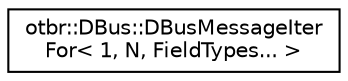 digraph "Graphical Class Hierarchy"
{
  edge [fontname="Helvetica",fontsize="10",labelfontname="Helvetica",labelfontsize="10"];
  node [fontname="Helvetica",fontsize="10",shape=record];
  rankdir="LR";
  Node0 [label="otbr::DBus::DBusMessageIter\lFor\< 1, N, FieldTypes... \>",height=0.2,width=0.4,color="black", fillcolor="white", style="filled",URL="$d5/d50/classotbr_1_1DBus_1_1DBusMessageIterFor_3_011_00_01N_00_01FieldTypes_8_8_8_01_4.html"];
}
